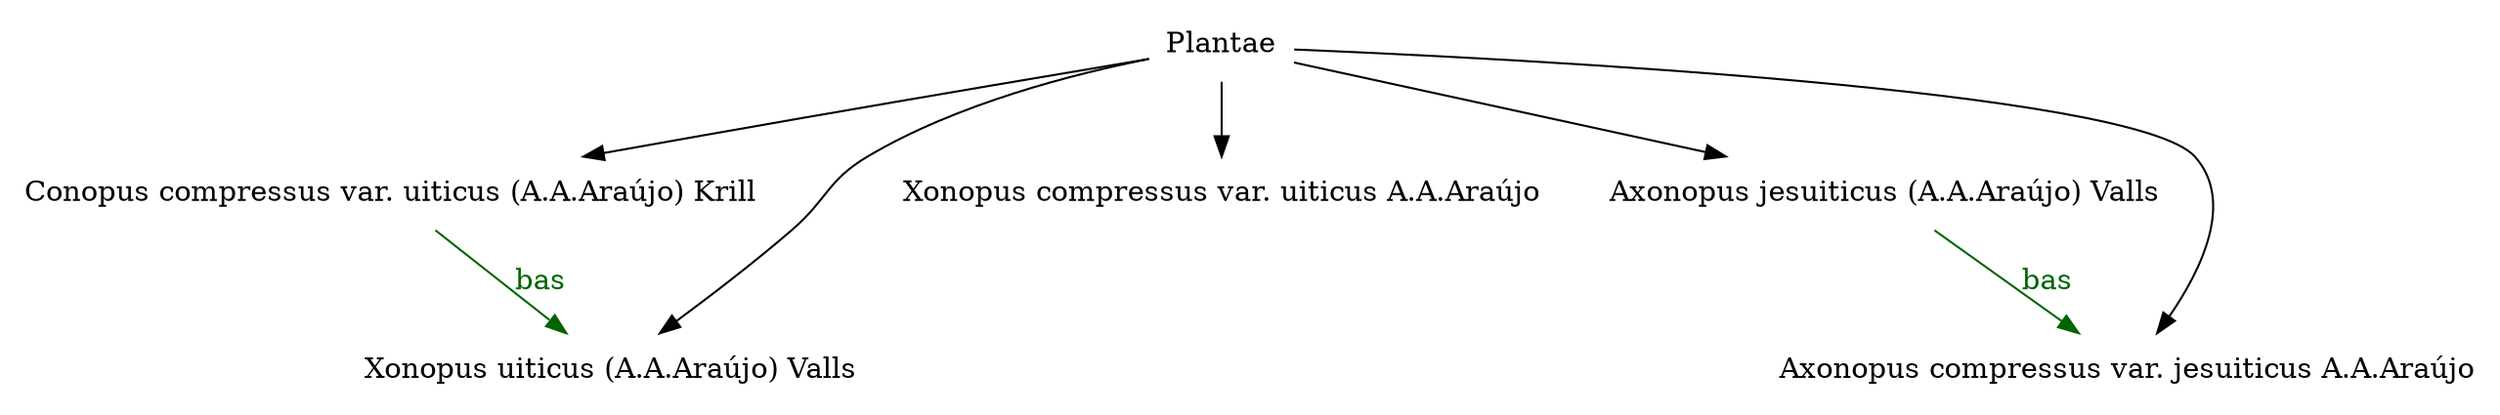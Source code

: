 digraph G {
  node [shape=plaintext]

  n5  [label="Plantae"]
  n5 -> n4
  n5 -> n2
  n5 -> n3
  n5 -> n0
  n5 -> n1
  n0  [label="Axonopus jesuiticus (A.A.Araújo) Valls"]
  n2  [label="Xonopus uiticus (A.A.Araújo) Valls"]
  n4 -> n2  [color=darkgreen, fontcolor=darkgreen, label=bas]
  n1  [label="Axonopus compressus var. jesuiticus A.A.Araújo"]
  n0 -> n1  [color=darkgreen, fontcolor=darkgreen, label=bas]
  n4  [label="Conopus compressus var. uiticus (A.A.Araújo) Krill"]
  n3  [label="Xonopus compressus var. uiticus A.A.Araújo"]
}
